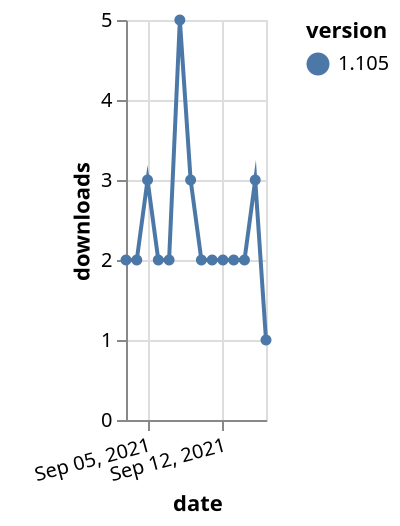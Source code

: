 {"$schema": "https://vega.github.io/schema/vega-lite/v5.json", "description": "A simple bar chart with embedded data.", "data": {"values": [{"date": "2021-09-03", "total": 3494, "delta": 2, "version": "1.105"}, {"date": "2021-09-04", "total": 3496, "delta": 2, "version": "1.105"}, {"date": "2021-09-05", "total": 3499, "delta": 3, "version": "1.105"}, {"date": "2021-09-06", "total": 3501, "delta": 2, "version": "1.105"}, {"date": "2021-09-07", "total": 3503, "delta": 2, "version": "1.105"}, {"date": "2021-09-08", "total": 3508, "delta": 5, "version": "1.105"}, {"date": "2021-09-09", "total": 3511, "delta": 3, "version": "1.105"}, {"date": "2021-09-10", "total": 3513, "delta": 2, "version": "1.105"}, {"date": "2021-09-11", "total": 3515, "delta": 2, "version": "1.105"}, {"date": "2021-09-12", "total": 3517, "delta": 2, "version": "1.105"}, {"date": "2021-09-13", "total": 3519, "delta": 2, "version": "1.105"}, {"date": "2021-09-14", "total": 3521, "delta": 2, "version": "1.105"}, {"date": "2021-09-15", "total": 3524, "delta": 3, "version": "1.105"}, {"date": "2021-09-16", "total": 3525, "delta": 1, "version": "1.105"}]}, "width": "container", "mark": {"type": "line", "point": {"filled": true}}, "encoding": {"x": {"field": "date", "type": "temporal", "timeUnit": "yearmonthdate", "title": "date", "axis": {"labelAngle": -15}}, "y": {"field": "delta", "type": "quantitative", "title": "downloads"}, "color": {"field": "version", "type": "nominal"}, "tooltip": {"field": "delta"}}}